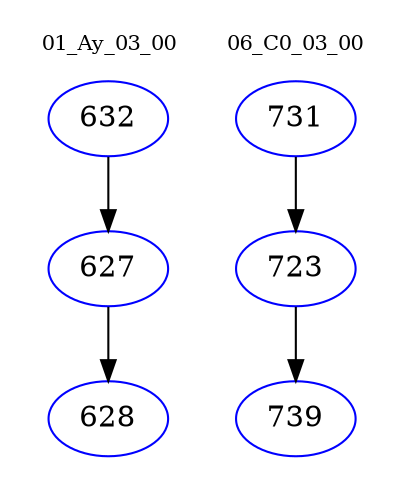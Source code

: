 digraph{
subgraph cluster_0 {
color = white
label = "01_Ay_03_00";
fontsize=10;
T0_632 [label="632", color="blue"]
T0_632 -> T0_627 [color="black"]
T0_627 [label="627", color="blue"]
T0_627 -> T0_628 [color="black"]
T0_628 [label="628", color="blue"]
}
subgraph cluster_1 {
color = white
label = "06_C0_03_00";
fontsize=10;
T1_731 [label="731", color="blue"]
T1_731 -> T1_723 [color="black"]
T1_723 [label="723", color="blue"]
T1_723 -> T1_739 [color="black"]
T1_739 [label="739", color="blue"]
}
}
